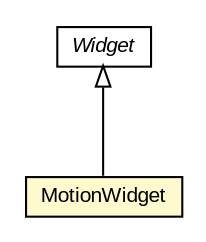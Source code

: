 #!/usr/local/bin/dot
#
# Class diagram 
# Generated by UMLGraph version 5.3 (http://www.umlgraph.org/)
#

digraph G {
	edge [fontname="arial",fontsize=10,labelfontname="arial",labelfontsize=10];
	node [fontname="arial",fontsize=10,shape=plaintext];
	nodesep=0.25;
	ranksep=0.5;
	// context.arch.intelligibility.apps.accelerometer.MotionWidget
	c17712 [label=<<table title="context.arch.intelligibility.apps.accelerometer.MotionWidget" border="0" cellborder="1" cellspacing="0" cellpadding="2" port="p" bgcolor="lemonChiffon" href="./MotionWidget.html">
		<tr><td><table border="0" cellspacing="0" cellpadding="1">
<tr><td align="center" balign="center"> MotionWidget </td></tr>
		</table></td></tr>
		</table>>, fontname="arial", fontcolor="black", fontsize=10.0];
	// context.arch.widget.Widget
	c17888 [label=<<table title="context.arch.widget.Widget" border="0" cellborder="1" cellspacing="0" cellpadding="2" port="p" href="../../../widget/Widget.html">
		<tr><td><table border="0" cellspacing="0" cellpadding="1">
<tr><td align="center" balign="center"><font face="arial italic"> Widget </font></td></tr>
		</table></td></tr>
		</table>>, fontname="arial", fontcolor="black", fontsize=10.0];
	//context.arch.intelligibility.apps.accelerometer.MotionWidget extends context.arch.widget.Widget
	c17888:p -> c17712:p [dir=back,arrowtail=empty];
}

